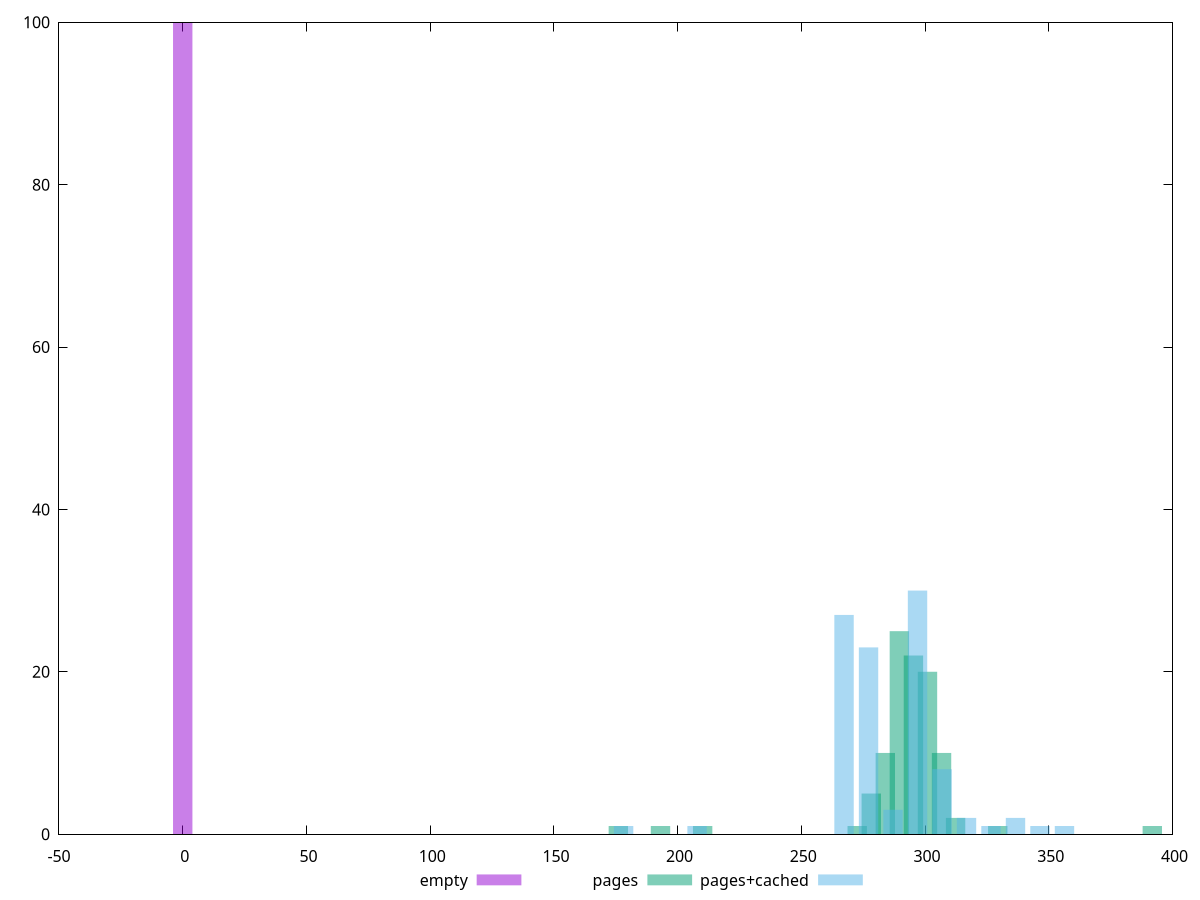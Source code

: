 $_empty <<EOF
0 100
EOF
$_pages <<EOF
193.08157694699597 1
312.337845061317 2
272.5857556898767 1
289.62236542049396 25
300.98010524090546 20
295.30123533069974 22
278.2646256000824 5
283.9434955102882 10
306.65897515111124 10
329.3744547919343 1
391.8420238041977 1
176.04496721637867 1
210.11818667761327 1
EOF
$_pagesCached <<EOF
178.17286273329867 1
296.9547712221645 30
207.8683398555151 1
287.0562788480923 3
336.548740718453 2
267.259294099948 27
346.4472330925252 1
277.15778647402016 23
306.8532635962366 8
316.75175597030875 2
356.34572546659734 1
326.6502483443809 1
EOF
set key outside below
set terminal pngcairo
set output "report_00006_2020-11-02T20-21-41.718Z/total-blocking-time/total-blocking-time_empty_pages_pages+cached+hist.png"
set boxwidth 7.836840476083954
set style fill transparent solid 0.5 noborder
set yrange [0:100]
plot $_empty title "empty" with boxes ,$_pages title "pages" with boxes ,$_pagesCached title "pages+cached" with boxes ,